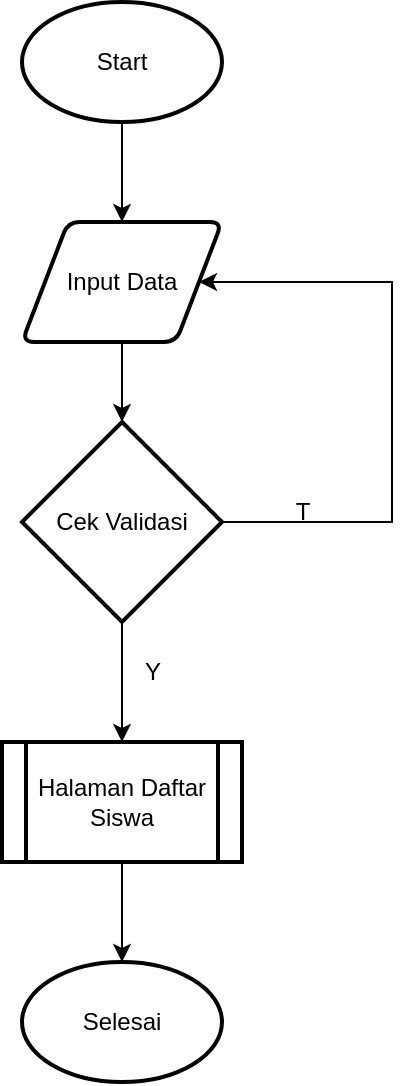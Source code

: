 <mxfile version="24.7.8">
  <diagram name="Page-1" id="31J1VQ8DtquSg8h4KqfX">
    <mxGraphModel dx="780" dy="496" grid="1" gridSize="10" guides="1" tooltips="1" connect="1" arrows="1" fold="1" page="1" pageScale="1" pageWidth="850" pageHeight="1100" math="0" shadow="0">
      <root>
        <mxCell id="0" />
        <mxCell id="1" parent="0" />
        <mxCell id="aOH6A2S2kW9HBtMT01NU-10" style="edgeStyle=orthogonalEdgeStyle;rounded=0;orthogonalLoop=1;jettySize=auto;html=1;entryX=0.5;entryY=0;entryDx=0;entryDy=0;" edge="1" parent="1" source="aOH6A2S2kW9HBtMT01NU-2" target="aOH6A2S2kW9HBtMT01NU-4">
          <mxGeometry relative="1" as="geometry" />
        </mxCell>
        <mxCell id="aOH6A2S2kW9HBtMT01NU-2" value="Start" style="strokeWidth=2;html=1;shape=mxgraph.flowchart.start_1;whiteSpace=wrap;" vertex="1" parent="1">
          <mxGeometry x="375" y="30" width="100" height="60" as="geometry" />
        </mxCell>
        <mxCell id="aOH6A2S2kW9HBtMT01NU-4" value="Input Data" style="shape=parallelogram;html=1;strokeWidth=2;perimeter=parallelogramPerimeter;whiteSpace=wrap;rounded=1;arcSize=12;size=0.23;" vertex="1" parent="1">
          <mxGeometry x="375" y="140" width="100" height="60" as="geometry" />
        </mxCell>
        <mxCell id="aOH6A2S2kW9HBtMT01NU-6" style="edgeStyle=orthogonalEdgeStyle;rounded=0;orthogonalLoop=1;jettySize=auto;html=1;" edge="1" parent="1" source="aOH6A2S2kW9HBtMT01NU-5" target="aOH6A2S2kW9HBtMT01NU-4">
          <mxGeometry relative="1" as="geometry">
            <Array as="points">
              <mxPoint x="560" y="290" />
              <mxPoint x="560" y="170" />
            </Array>
          </mxGeometry>
        </mxCell>
        <mxCell id="aOH6A2S2kW9HBtMT01NU-15" value="" style="edgeStyle=orthogonalEdgeStyle;rounded=0;orthogonalLoop=1;jettySize=auto;html=1;" edge="1" parent="1" source="aOH6A2S2kW9HBtMT01NU-5" target="aOH6A2S2kW9HBtMT01NU-14">
          <mxGeometry relative="1" as="geometry" />
        </mxCell>
        <mxCell id="aOH6A2S2kW9HBtMT01NU-5" value="Cek Validasi" style="strokeWidth=2;html=1;shape=mxgraph.flowchart.decision;whiteSpace=wrap;" vertex="1" parent="1">
          <mxGeometry x="375" y="240" width="100" height="100" as="geometry" />
        </mxCell>
        <mxCell id="aOH6A2S2kW9HBtMT01NU-7" value="T" style="text;html=1;align=center;verticalAlign=middle;resizable=0;points=[];autosize=1;strokeColor=none;fillColor=none;" vertex="1" parent="1">
          <mxGeometry x="500" y="270" width="30" height="30" as="geometry" />
        </mxCell>
        <mxCell id="aOH6A2S2kW9HBtMT01NU-8" style="edgeStyle=orthogonalEdgeStyle;rounded=0;orthogonalLoop=1;jettySize=auto;html=1;entryX=0.5;entryY=0;entryDx=0;entryDy=0;entryPerimeter=0;" edge="1" parent="1" source="aOH6A2S2kW9HBtMT01NU-4" target="aOH6A2S2kW9HBtMT01NU-5">
          <mxGeometry relative="1" as="geometry" />
        </mxCell>
        <mxCell id="aOH6A2S2kW9HBtMT01NU-14" value="Halaman Daftar&lt;div&gt;Siswa&lt;/div&gt;" style="shape=process;whiteSpace=wrap;html=1;backgroundOutline=1;strokeWidth=2;" vertex="1" parent="1">
          <mxGeometry x="365" y="400" width="120" height="60" as="geometry" />
        </mxCell>
        <mxCell id="aOH6A2S2kW9HBtMT01NU-16" value="Y" style="text;html=1;align=center;verticalAlign=middle;resizable=0;points=[];autosize=1;strokeColor=none;fillColor=none;" vertex="1" parent="1">
          <mxGeometry x="425" y="350" width="30" height="30" as="geometry" />
        </mxCell>
        <mxCell id="aOH6A2S2kW9HBtMT01NU-17" value="Selesai" style="strokeWidth=2;html=1;shape=mxgraph.flowchart.start_1;whiteSpace=wrap;" vertex="1" parent="1">
          <mxGeometry x="375" y="510" width="100" height="60" as="geometry" />
        </mxCell>
        <mxCell id="aOH6A2S2kW9HBtMT01NU-18" style="edgeStyle=orthogonalEdgeStyle;rounded=0;orthogonalLoop=1;jettySize=auto;html=1;entryX=0.5;entryY=0;entryDx=0;entryDy=0;entryPerimeter=0;" edge="1" parent="1" source="aOH6A2S2kW9HBtMT01NU-14" target="aOH6A2S2kW9HBtMT01NU-17">
          <mxGeometry relative="1" as="geometry" />
        </mxCell>
      </root>
    </mxGraphModel>
  </diagram>
</mxfile>
